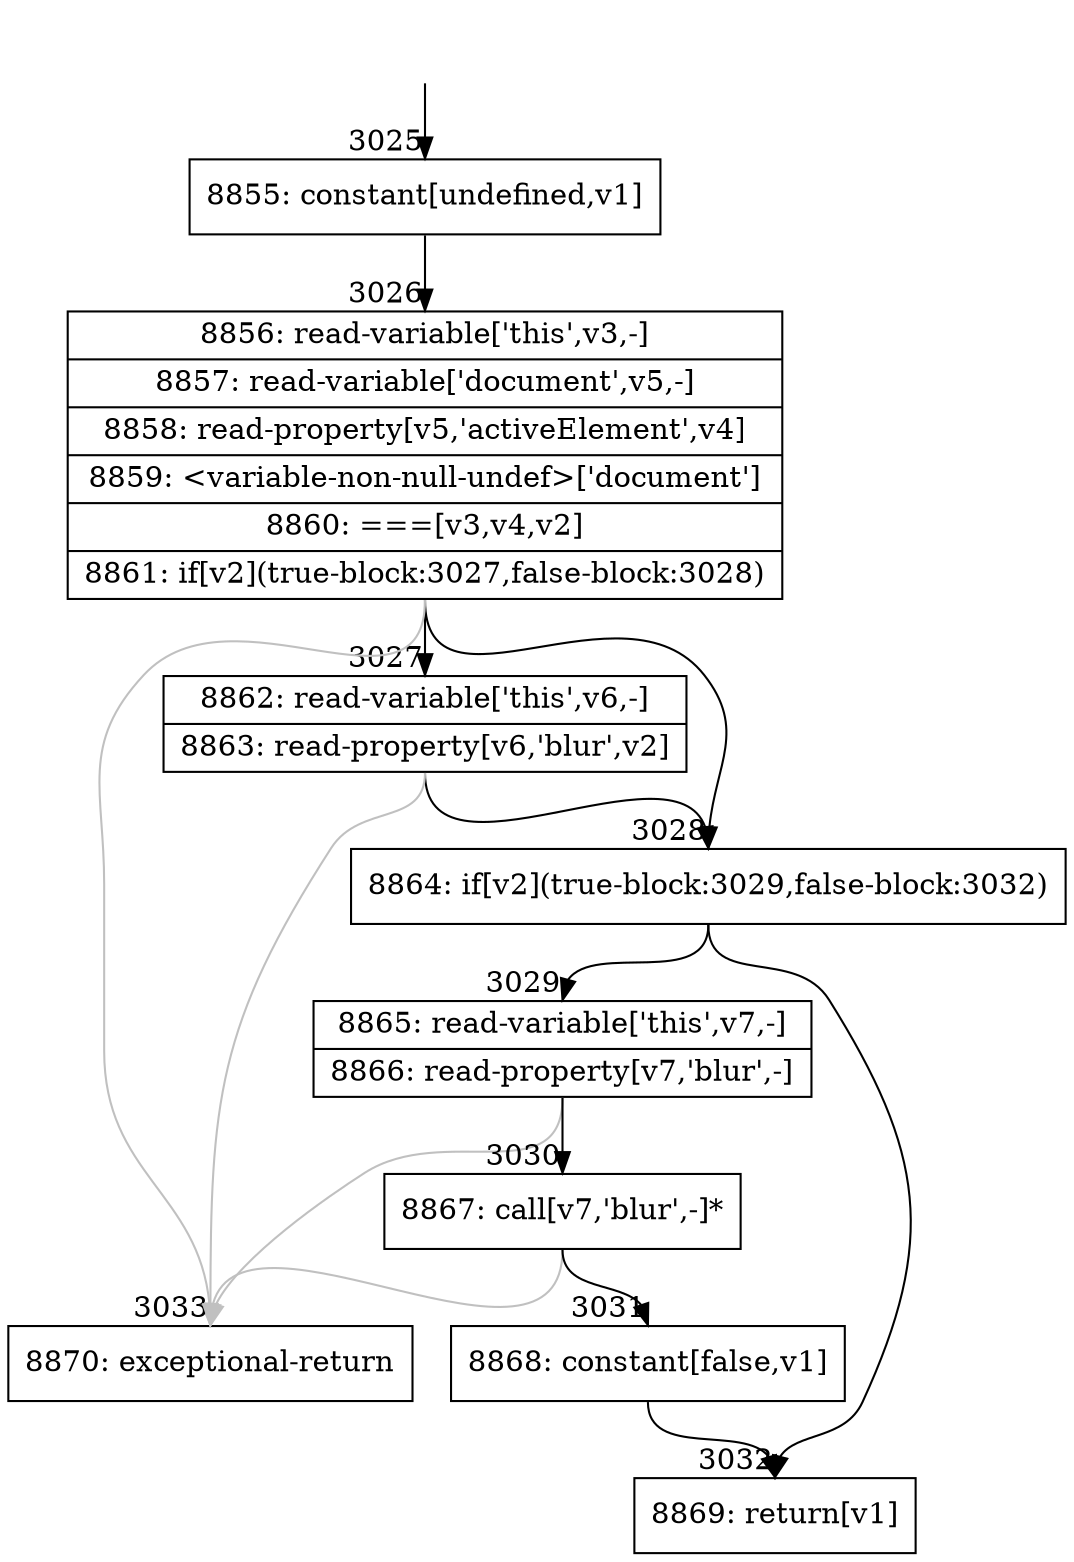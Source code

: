 digraph {
rankdir="TD"
BB_entry183[shape=none,label=""];
BB_entry183 -> BB3025 [tailport=s, headport=n, headlabel="    3025"]
BB3025 [shape=record label="{8855: constant[undefined,v1]}" ] 
BB3025 -> BB3026 [tailport=s, headport=n, headlabel="      3026"]
BB3026 [shape=record label="{8856: read-variable['this',v3,-]|8857: read-variable['document',v5,-]|8858: read-property[v5,'activeElement',v4]|8859: \<variable-non-null-undef\>['document']|8860: ===[v3,v4,v2]|8861: if[v2](true-block:3027,false-block:3028)}" ] 
BB3026 -> BB3028 [tailport=s, headport=n, headlabel="      3028"]
BB3026 -> BB3027 [tailport=s, headport=n, headlabel="      3027"]
BB3026 -> BB3033 [tailport=s, headport=n, color=gray, headlabel="      3033"]
BB3027 [shape=record label="{8862: read-variable['this',v6,-]|8863: read-property[v6,'blur',v2]}" ] 
BB3027 -> BB3028 [tailport=s, headport=n]
BB3027 -> BB3033 [tailport=s, headport=n, color=gray]
BB3028 [shape=record label="{8864: if[v2](true-block:3029,false-block:3032)}" ] 
BB3028 -> BB3029 [tailport=s, headport=n, headlabel="      3029"]
BB3028 -> BB3032 [tailport=s, headport=n, headlabel="      3032"]
BB3029 [shape=record label="{8865: read-variable['this',v7,-]|8866: read-property[v7,'blur',-]}" ] 
BB3029 -> BB3030 [tailport=s, headport=n, headlabel="      3030"]
BB3029 -> BB3033 [tailport=s, headport=n, color=gray]
BB3030 [shape=record label="{8867: call[v7,'blur',-]*}" ] 
BB3030 -> BB3031 [tailport=s, headport=n, headlabel="      3031"]
BB3030 -> BB3033 [tailport=s, headport=n, color=gray]
BB3031 [shape=record label="{8868: constant[false,v1]}" ] 
BB3031 -> BB3032 [tailport=s, headport=n]
BB3032 [shape=record label="{8869: return[v1]}" ] 
BB3033 [shape=record label="{8870: exceptional-return}" ] 
}
